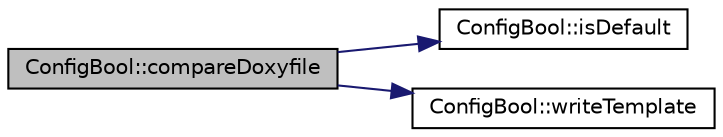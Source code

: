 digraph "ConfigBool::compareDoxyfile"
{
 // LATEX_PDF_SIZE
  edge [fontname="Helvetica",fontsize="10",labelfontname="Helvetica",labelfontsize="10"];
  node [fontname="Helvetica",fontsize="10",shape=record];
  rankdir="LR";
  Node1 [label="ConfigBool::compareDoxyfile",height=0.2,width=0.4,color="black", fillcolor="grey75", style="filled", fontcolor="black",tooltip=" "];
  Node1 -> Node2 [color="midnightblue",fontsize="10",style="solid",fontname="Helvetica"];
  Node2 [label="ConfigBool::isDefault",height=0.2,width=0.4,color="black", fillcolor="white", style="filled",URL="$classConfigBool.html#af3440309ac03468f45e99cbfa2847003",tooltip=" "];
  Node1 -> Node3 [color="midnightblue",fontsize="10",style="solid",fontname="Helvetica"];
  Node3 [label="ConfigBool::writeTemplate",height=0.2,width=0.4,color="black", fillcolor="white", style="filled",URL="$classConfigBool.html#ac9dc61afb0dc7efcad228a2c74a6f017",tooltip=" "];
}
